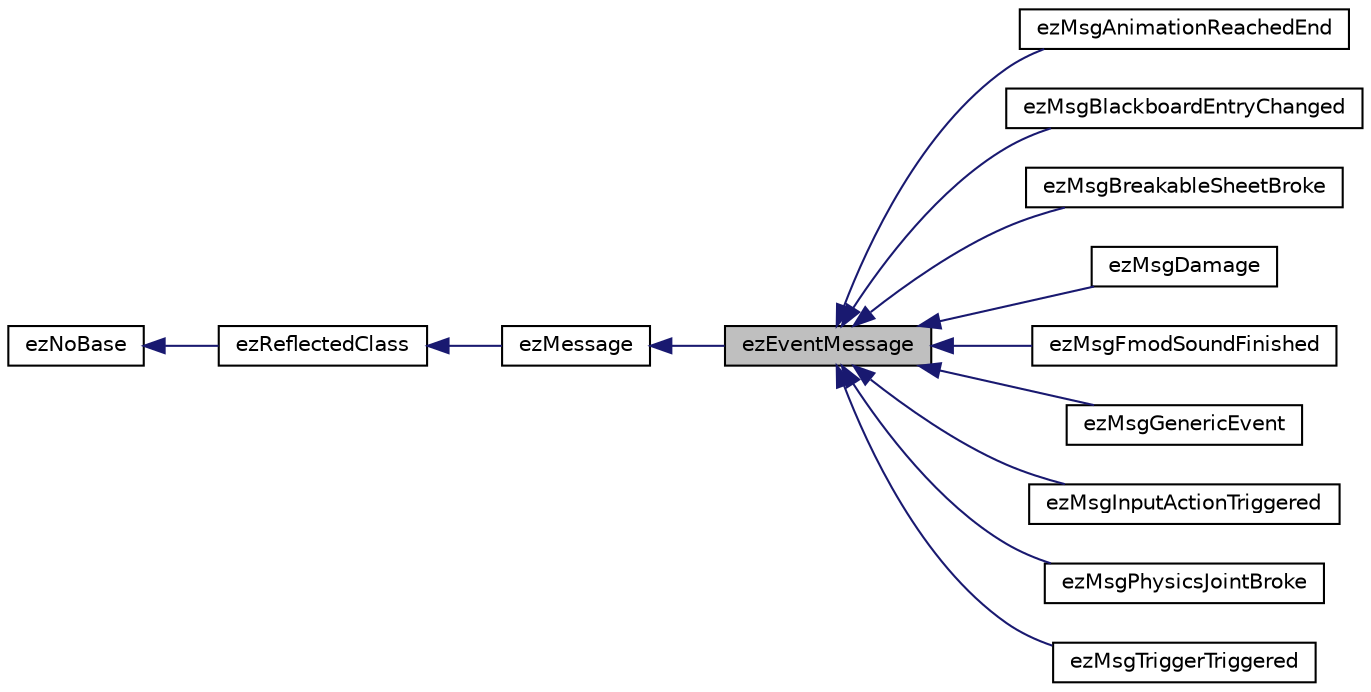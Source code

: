 digraph "ezEventMessage"
{
 // LATEX_PDF_SIZE
  edge [fontname="Helvetica",fontsize="10",labelfontname="Helvetica",labelfontsize="10"];
  node [fontname="Helvetica",fontsize="10",shape=record];
  rankdir="LR";
  Node1 [label="ezEventMessage",height=0.2,width=0.4,color="black", fillcolor="grey75", style="filled", fontcolor="black",tooltip="Base class for all messages that are sent as 'events'."];
  Node2 -> Node1 [dir="back",color="midnightblue",fontsize="10",style="solid",fontname="Helvetica"];
  Node2 [label="ezMessage",height=0.2,width=0.4,color="black", fillcolor="white", style="filled",URL="$dd/d22/classez_message.htm",tooltip="Base class for all message types. Each message type has it's own id which is used to dispatch message..."];
  Node3 -> Node2 [dir="back",color="midnightblue",fontsize="10",style="solid",fontname="Helvetica"];
  Node3 [label="ezReflectedClass",height=0.2,width=0.4,color="black", fillcolor="white", style="filled",URL="$db/d45/classez_reflected_class.htm",tooltip="All classes that should be dynamically reflectable, need to be derived from this base class."];
  Node4 -> Node3 [dir="back",color="midnightblue",fontsize="10",style="solid",fontname="Helvetica"];
  Node4 [label="ezNoBase",height=0.2,width=0.4,color="black", fillcolor="white", style="filled",URL="$d4/d02/classez_no_base.htm",tooltip="Dummy type to pass to templates and macros that expect a base type for a class that has no base."];
  Node1 -> Node5 [dir="back",color="midnightblue",fontsize="10",style="solid",fontname="Helvetica"];
  Node5 [label="ezMsgAnimationReachedEnd",height=0.2,width=0.4,color="black", fillcolor="white", style="filled",URL="$d6/d1b/structez_msg_animation_reached_end.htm",tooltip="Sent when an animation reached its end (either forwards or backwards playing)"];
  Node1 -> Node6 [dir="back",color="midnightblue",fontsize="10",style="solid",fontname="Helvetica"];
  Node6 [label="ezMsgBlackboardEntryChanged",height=0.2,width=0.4,color="black", fillcolor="white", style="filled",URL="$d9/dc8/structez_msg_blackboard_entry_changed.htm",tooltip=" "];
  Node1 -> Node7 [dir="back",color="midnightblue",fontsize="10",style="solid",fontname="Helvetica"];
  Node7 [label="ezMsgBreakableSheetBroke",height=0.2,width=0.4,color="black", fillcolor="white", style="filled",URL="$d0/d62/structez_msg_breakable_sheet_broke.htm",tooltip="Sent when a breakable sheet breaks."];
  Node1 -> Node8 [dir="back",color="midnightblue",fontsize="10",style="solid",fontname="Helvetica"];
  Node8 [label="ezMsgDamage",height=0.2,width=0.4,color="black", fillcolor="white", style="filled",URL="$d4/df7/structez_msg_damage.htm",tooltip=" "];
  Node1 -> Node9 [dir="back",color="midnightblue",fontsize="10",style="solid",fontname="Helvetica"];
  Node9 [label="ezMsgFmodSoundFinished",height=0.2,width=0.4,color="black", fillcolor="white", style="filled",URL="$df/dd1/structez_msg_fmod_sound_finished.htm",tooltip="Sent when a ezFmodEventComponent finishes playing a sound. Not sent for one-shot sound events."];
  Node1 -> Node10 [dir="back",color="midnightblue",fontsize="10",style="solid",fontname="Helvetica"];
  Node10 [label="ezMsgGenericEvent",height=0.2,width=0.4,color="black", fillcolor="white", style="filled",URL="$d7/dc1/structez_msg_generic_event.htm",tooltip="For use in scripts to signal a custom event that some game event has occurred."];
  Node1 -> Node11 [dir="back",color="midnightblue",fontsize="10",style="solid",fontname="Helvetica"];
  Node11 [label="ezMsgInputActionTriggered",height=0.2,width=0.4,color="black", fillcolor="white", style="filled",URL="$d9/dc7/structez_msg_input_action_triggered.htm",tooltip="ezInputComponent raises this event when it detects input"];
  Node1 -> Node12 [dir="back",color="midnightblue",fontsize="10",style="solid",fontname="Helvetica"];
  Node12 [label="ezMsgPhysicsJointBroke",height=0.2,width=0.4,color="black", fillcolor="white", style="filled",URL="$d5/d50/structez_msg_physics_joint_broke.htm",tooltip=" "];
  Node1 -> Node13 [dir="back",color="midnightblue",fontsize="10",style="solid",fontname="Helvetica"];
  Node13 [label="ezMsgTriggerTriggered",height=0.2,width=0.4,color="black", fillcolor="white", style="filled",URL="$d7/d79/structez_msg_trigger_triggered.htm",tooltip="Sent when something enters or leaves a trigger."];
}
